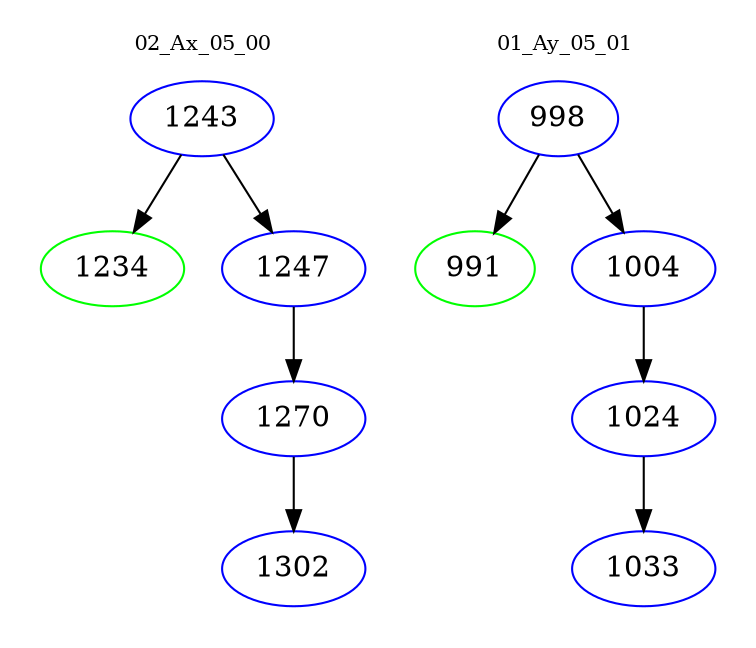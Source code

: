 digraph{
subgraph cluster_0 {
color = white
label = "02_Ax_05_00";
fontsize=10;
T0_1243 [label="1243", color="blue"]
T0_1243 -> T0_1234 [color="black"]
T0_1234 [label="1234", color="green"]
T0_1243 -> T0_1247 [color="black"]
T0_1247 [label="1247", color="blue"]
T0_1247 -> T0_1270 [color="black"]
T0_1270 [label="1270", color="blue"]
T0_1270 -> T0_1302 [color="black"]
T0_1302 [label="1302", color="blue"]
}
subgraph cluster_1 {
color = white
label = "01_Ay_05_01";
fontsize=10;
T1_998 [label="998", color="blue"]
T1_998 -> T1_991 [color="black"]
T1_991 [label="991", color="green"]
T1_998 -> T1_1004 [color="black"]
T1_1004 [label="1004", color="blue"]
T1_1004 -> T1_1024 [color="black"]
T1_1024 [label="1024", color="blue"]
T1_1024 -> T1_1033 [color="black"]
T1_1033 [label="1033", color="blue"]
}
}
